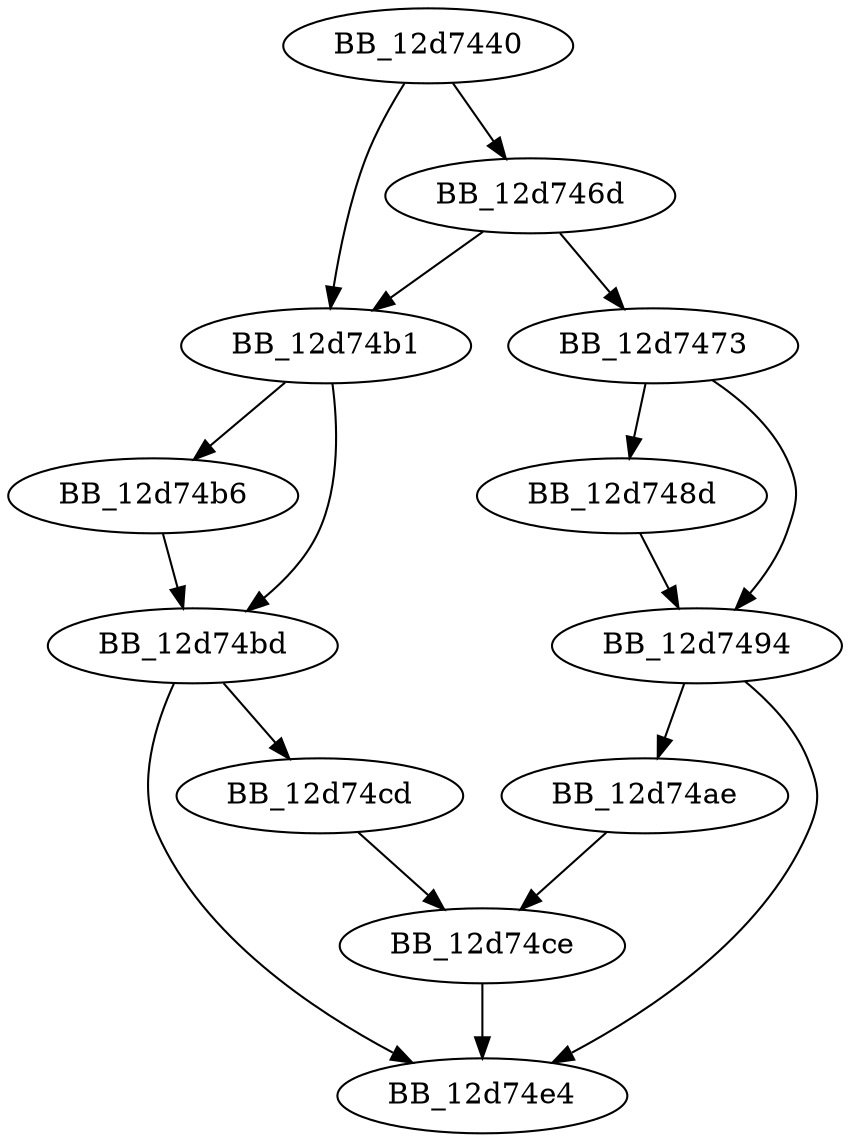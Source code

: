 DiGraph sub_12D7440{
BB_12d7440->BB_12d746d
BB_12d7440->BB_12d74b1
BB_12d746d->BB_12d7473
BB_12d746d->BB_12d74b1
BB_12d7473->BB_12d748d
BB_12d7473->BB_12d7494
BB_12d748d->BB_12d7494
BB_12d7494->BB_12d74ae
BB_12d7494->BB_12d74e4
BB_12d74ae->BB_12d74ce
BB_12d74b1->BB_12d74b6
BB_12d74b1->BB_12d74bd
BB_12d74b6->BB_12d74bd
BB_12d74bd->BB_12d74cd
BB_12d74bd->BB_12d74e4
BB_12d74cd->BB_12d74ce
BB_12d74ce->BB_12d74e4
}

